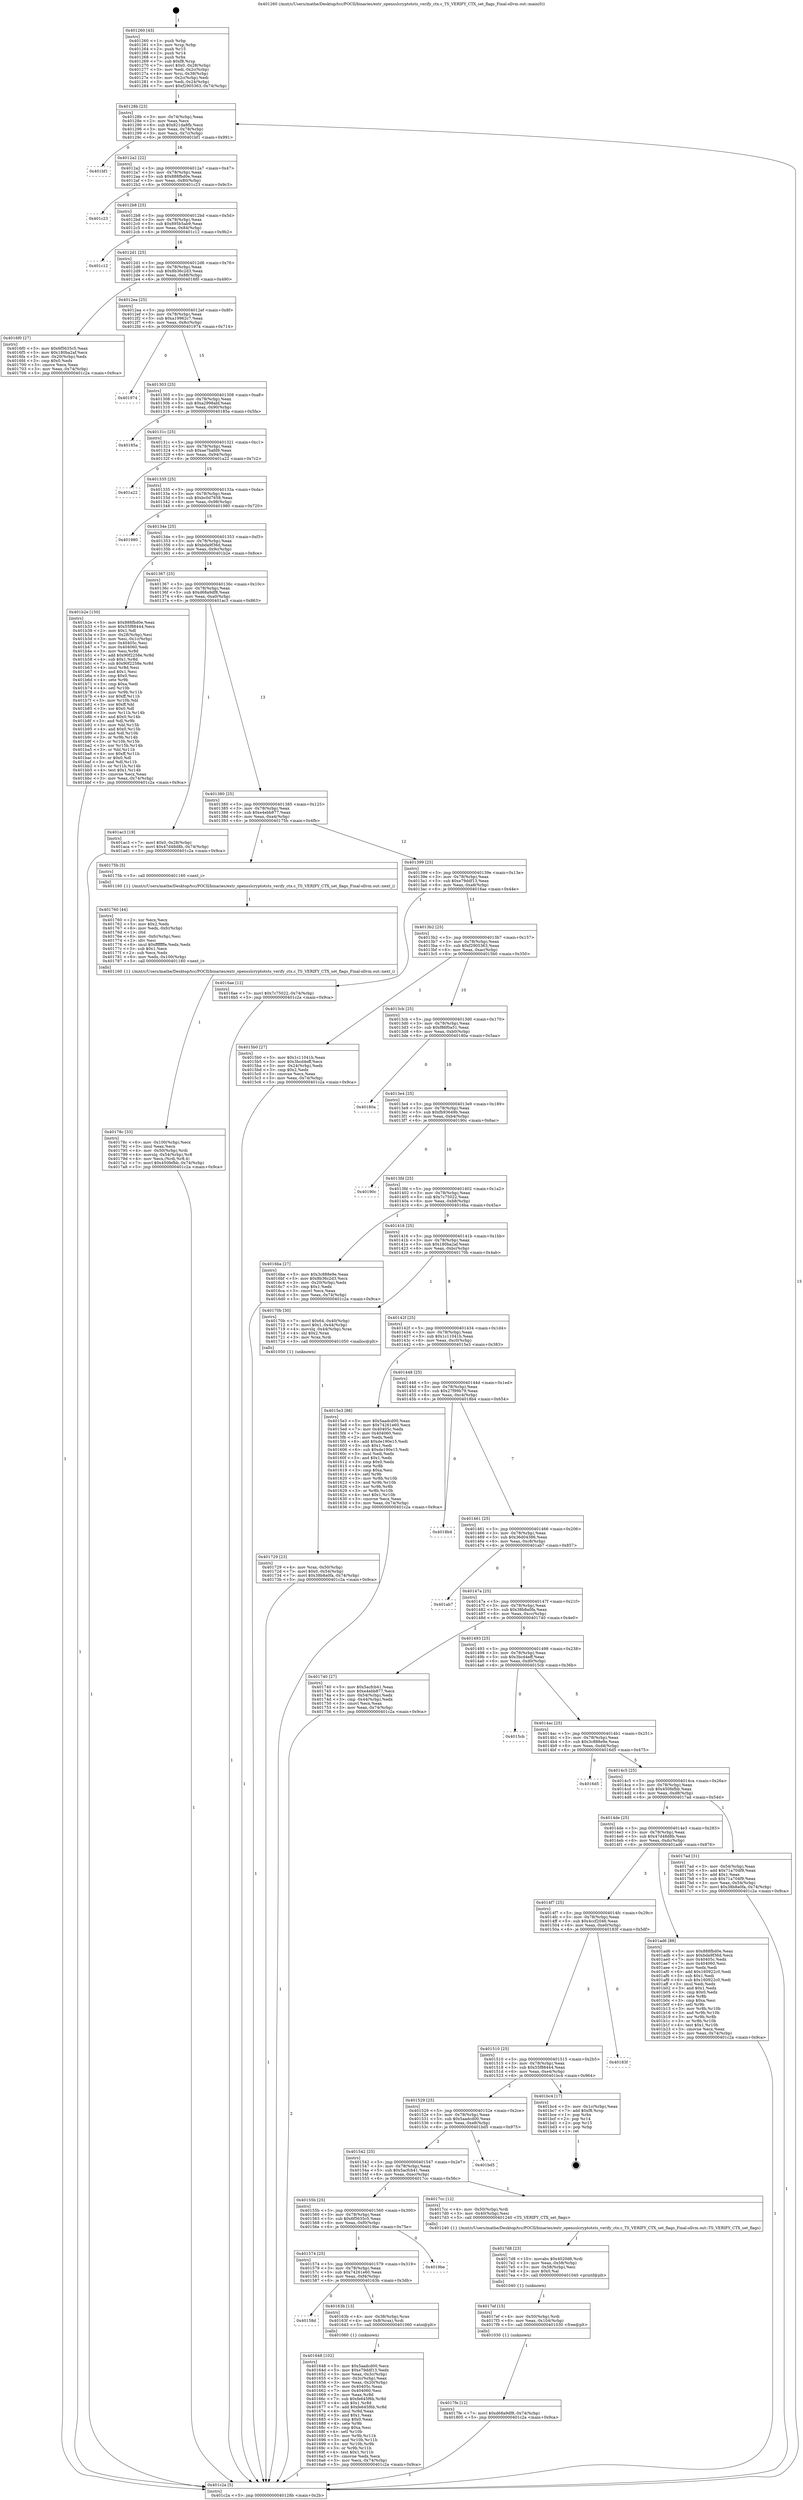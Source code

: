 digraph "0x401260" {
  label = "0x401260 (/mnt/c/Users/mathe/Desktop/tcc/POCII/binaries/extr_opensslcryptotsts_verify_ctx.c_TS_VERIFY_CTX_set_flags_Final-ollvm.out::main(0))"
  labelloc = "t"
  node[shape=record]

  Entry [label="",width=0.3,height=0.3,shape=circle,fillcolor=black,style=filled]
  "0x40128b" [label="{
     0x40128b [23]\l
     | [instrs]\l
     &nbsp;&nbsp;0x40128b \<+3\>: mov -0x74(%rbp),%eax\l
     &nbsp;&nbsp;0x40128e \<+2\>: mov %eax,%ecx\l
     &nbsp;&nbsp;0x401290 \<+6\>: sub $0x821da8fb,%ecx\l
     &nbsp;&nbsp;0x401296 \<+3\>: mov %eax,-0x78(%rbp)\l
     &nbsp;&nbsp;0x401299 \<+3\>: mov %ecx,-0x7c(%rbp)\l
     &nbsp;&nbsp;0x40129c \<+6\>: je 0000000000401bf1 \<main+0x991\>\l
  }"]
  "0x401bf1" [label="{
     0x401bf1\l
  }", style=dashed]
  "0x4012a2" [label="{
     0x4012a2 [22]\l
     | [instrs]\l
     &nbsp;&nbsp;0x4012a2 \<+5\>: jmp 00000000004012a7 \<main+0x47\>\l
     &nbsp;&nbsp;0x4012a7 \<+3\>: mov -0x78(%rbp),%eax\l
     &nbsp;&nbsp;0x4012aa \<+5\>: sub $0x888fbd0e,%eax\l
     &nbsp;&nbsp;0x4012af \<+3\>: mov %eax,-0x80(%rbp)\l
     &nbsp;&nbsp;0x4012b2 \<+6\>: je 0000000000401c23 \<main+0x9c3\>\l
  }"]
  Exit [label="",width=0.3,height=0.3,shape=circle,fillcolor=black,style=filled,peripheries=2]
  "0x401c23" [label="{
     0x401c23\l
  }", style=dashed]
  "0x4012b8" [label="{
     0x4012b8 [25]\l
     | [instrs]\l
     &nbsp;&nbsp;0x4012b8 \<+5\>: jmp 00000000004012bd \<main+0x5d\>\l
     &nbsp;&nbsp;0x4012bd \<+3\>: mov -0x78(%rbp),%eax\l
     &nbsp;&nbsp;0x4012c0 \<+5\>: sub $0x895b5ab9,%eax\l
     &nbsp;&nbsp;0x4012c5 \<+6\>: mov %eax,-0x84(%rbp)\l
     &nbsp;&nbsp;0x4012cb \<+6\>: je 0000000000401c12 \<main+0x9b2\>\l
  }"]
  "0x4017fe" [label="{
     0x4017fe [12]\l
     | [instrs]\l
     &nbsp;&nbsp;0x4017fe \<+7\>: movl $0xd68a9df8,-0x74(%rbp)\l
     &nbsp;&nbsp;0x401805 \<+5\>: jmp 0000000000401c2a \<main+0x9ca\>\l
  }"]
  "0x401c12" [label="{
     0x401c12\l
  }", style=dashed]
  "0x4012d1" [label="{
     0x4012d1 [25]\l
     | [instrs]\l
     &nbsp;&nbsp;0x4012d1 \<+5\>: jmp 00000000004012d6 \<main+0x76\>\l
     &nbsp;&nbsp;0x4012d6 \<+3\>: mov -0x78(%rbp),%eax\l
     &nbsp;&nbsp;0x4012d9 \<+5\>: sub $0x8b36c2d3,%eax\l
     &nbsp;&nbsp;0x4012de \<+6\>: mov %eax,-0x88(%rbp)\l
     &nbsp;&nbsp;0x4012e4 \<+6\>: je 00000000004016f0 \<main+0x490\>\l
  }"]
  "0x4017ef" [label="{
     0x4017ef [15]\l
     | [instrs]\l
     &nbsp;&nbsp;0x4017ef \<+4\>: mov -0x50(%rbp),%rdi\l
     &nbsp;&nbsp;0x4017f3 \<+6\>: mov %eax,-0x104(%rbp)\l
     &nbsp;&nbsp;0x4017f9 \<+5\>: call 0000000000401030 \<free@plt\>\l
     | [calls]\l
     &nbsp;&nbsp;0x401030 \{1\} (unknown)\l
  }"]
  "0x4016f0" [label="{
     0x4016f0 [27]\l
     | [instrs]\l
     &nbsp;&nbsp;0x4016f0 \<+5\>: mov $0x6f5635c5,%eax\l
     &nbsp;&nbsp;0x4016f5 \<+5\>: mov $0x180ba2af,%ecx\l
     &nbsp;&nbsp;0x4016fa \<+3\>: mov -0x20(%rbp),%edx\l
     &nbsp;&nbsp;0x4016fd \<+3\>: cmp $0x0,%edx\l
     &nbsp;&nbsp;0x401700 \<+3\>: cmove %ecx,%eax\l
     &nbsp;&nbsp;0x401703 \<+3\>: mov %eax,-0x74(%rbp)\l
     &nbsp;&nbsp;0x401706 \<+5\>: jmp 0000000000401c2a \<main+0x9ca\>\l
  }"]
  "0x4012ea" [label="{
     0x4012ea [25]\l
     | [instrs]\l
     &nbsp;&nbsp;0x4012ea \<+5\>: jmp 00000000004012ef \<main+0x8f\>\l
     &nbsp;&nbsp;0x4012ef \<+3\>: mov -0x78(%rbp),%eax\l
     &nbsp;&nbsp;0x4012f2 \<+5\>: sub $0xa19962c7,%eax\l
     &nbsp;&nbsp;0x4012f7 \<+6\>: mov %eax,-0x8c(%rbp)\l
     &nbsp;&nbsp;0x4012fd \<+6\>: je 0000000000401974 \<main+0x714\>\l
  }"]
  "0x4017d8" [label="{
     0x4017d8 [23]\l
     | [instrs]\l
     &nbsp;&nbsp;0x4017d8 \<+10\>: movabs $0x4020d6,%rdi\l
     &nbsp;&nbsp;0x4017e2 \<+3\>: mov %eax,-0x58(%rbp)\l
     &nbsp;&nbsp;0x4017e5 \<+3\>: mov -0x58(%rbp),%esi\l
     &nbsp;&nbsp;0x4017e8 \<+2\>: mov $0x0,%al\l
     &nbsp;&nbsp;0x4017ea \<+5\>: call 0000000000401040 \<printf@plt\>\l
     | [calls]\l
     &nbsp;&nbsp;0x401040 \{1\} (unknown)\l
  }"]
  "0x401974" [label="{
     0x401974\l
  }", style=dashed]
  "0x401303" [label="{
     0x401303 [25]\l
     | [instrs]\l
     &nbsp;&nbsp;0x401303 \<+5\>: jmp 0000000000401308 \<main+0xa8\>\l
     &nbsp;&nbsp;0x401308 \<+3\>: mov -0x78(%rbp),%eax\l
     &nbsp;&nbsp;0x40130b \<+5\>: sub $0xa2998abf,%eax\l
     &nbsp;&nbsp;0x401310 \<+6\>: mov %eax,-0x90(%rbp)\l
     &nbsp;&nbsp;0x401316 \<+6\>: je 000000000040185a \<main+0x5fa\>\l
  }"]
  "0x40178c" [label="{
     0x40178c [33]\l
     | [instrs]\l
     &nbsp;&nbsp;0x40178c \<+6\>: mov -0x100(%rbp),%ecx\l
     &nbsp;&nbsp;0x401792 \<+3\>: imul %eax,%ecx\l
     &nbsp;&nbsp;0x401795 \<+4\>: mov -0x50(%rbp),%rdi\l
     &nbsp;&nbsp;0x401799 \<+4\>: movslq -0x54(%rbp),%r8\l
     &nbsp;&nbsp;0x40179d \<+4\>: mov %ecx,(%rdi,%r8,4)\l
     &nbsp;&nbsp;0x4017a1 \<+7\>: movl $0x450fefbb,-0x74(%rbp)\l
     &nbsp;&nbsp;0x4017a8 \<+5\>: jmp 0000000000401c2a \<main+0x9ca\>\l
  }"]
  "0x40185a" [label="{
     0x40185a\l
  }", style=dashed]
  "0x40131c" [label="{
     0x40131c [25]\l
     | [instrs]\l
     &nbsp;&nbsp;0x40131c \<+5\>: jmp 0000000000401321 \<main+0xc1\>\l
     &nbsp;&nbsp;0x401321 \<+3\>: mov -0x78(%rbp),%eax\l
     &nbsp;&nbsp;0x401324 \<+5\>: sub $0xae7bafd9,%eax\l
     &nbsp;&nbsp;0x401329 \<+6\>: mov %eax,-0x94(%rbp)\l
     &nbsp;&nbsp;0x40132f \<+6\>: je 0000000000401a22 \<main+0x7c2\>\l
  }"]
  "0x401760" [label="{
     0x401760 [44]\l
     | [instrs]\l
     &nbsp;&nbsp;0x401760 \<+2\>: xor %ecx,%ecx\l
     &nbsp;&nbsp;0x401762 \<+5\>: mov $0x2,%edx\l
     &nbsp;&nbsp;0x401767 \<+6\>: mov %edx,-0xfc(%rbp)\l
     &nbsp;&nbsp;0x40176d \<+1\>: cltd\l
     &nbsp;&nbsp;0x40176e \<+6\>: mov -0xfc(%rbp),%esi\l
     &nbsp;&nbsp;0x401774 \<+2\>: idiv %esi\l
     &nbsp;&nbsp;0x401776 \<+6\>: imul $0xfffffffe,%edx,%edx\l
     &nbsp;&nbsp;0x40177c \<+3\>: sub $0x1,%ecx\l
     &nbsp;&nbsp;0x40177f \<+2\>: sub %ecx,%edx\l
     &nbsp;&nbsp;0x401781 \<+6\>: mov %edx,-0x100(%rbp)\l
     &nbsp;&nbsp;0x401787 \<+5\>: call 0000000000401160 \<next_i\>\l
     | [calls]\l
     &nbsp;&nbsp;0x401160 \{1\} (/mnt/c/Users/mathe/Desktop/tcc/POCII/binaries/extr_opensslcryptotsts_verify_ctx.c_TS_VERIFY_CTX_set_flags_Final-ollvm.out::next_i)\l
  }"]
  "0x401a22" [label="{
     0x401a22\l
  }", style=dashed]
  "0x401335" [label="{
     0x401335 [25]\l
     | [instrs]\l
     &nbsp;&nbsp;0x401335 \<+5\>: jmp 000000000040133a \<main+0xda\>\l
     &nbsp;&nbsp;0x40133a \<+3\>: mov -0x78(%rbp),%eax\l
     &nbsp;&nbsp;0x40133d \<+5\>: sub $0xbc0d7658,%eax\l
     &nbsp;&nbsp;0x401342 \<+6\>: mov %eax,-0x98(%rbp)\l
     &nbsp;&nbsp;0x401348 \<+6\>: je 0000000000401980 \<main+0x720\>\l
  }"]
  "0x401729" [label="{
     0x401729 [23]\l
     | [instrs]\l
     &nbsp;&nbsp;0x401729 \<+4\>: mov %rax,-0x50(%rbp)\l
     &nbsp;&nbsp;0x40172d \<+7\>: movl $0x0,-0x54(%rbp)\l
     &nbsp;&nbsp;0x401734 \<+7\>: movl $0x38b8a0fa,-0x74(%rbp)\l
     &nbsp;&nbsp;0x40173b \<+5\>: jmp 0000000000401c2a \<main+0x9ca\>\l
  }"]
  "0x401980" [label="{
     0x401980\l
  }", style=dashed]
  "0x40134e" [label="{
     0x40134e [25]\l
     | [instrs]\l
     &nbsp;&nbsp;0x40134e \<+5\>: jmp 0000000000401353 \<main+0xf3\>\l
     &nbsp;&nbsp;0x401353 \<+3\>: mov -0x78(%rbp),%eax\l
     &nbsp;&nbsp;0x401356 \<+5\>: sub $0xbda9f36d,%eax\l
     &nbsp;&nbsp;0x40135b \<+6\>: mov %eax,-0x9c(%rbp)\l
     &nbsp;&nbsp;0x401361 \<+6\>: je 0000000000401b2e \<main+0x8ce\>\l
  }"]
  "0x401648" [label="{
     0x401648 [102]\l
     | [instrs]\l
     &nbsp;&nbsp;0x401648 \<+5\>: mov $0x5aadcd00,%ecx\l
     &nbsp;&nbsp;0x40164d \<+5\>: mov $0xe79ddf13,%edx\l
     &nbsp;&nbsp;0x401652 \<+3\>: mov %eax,-0x3c(%rbp)\l
     &nbsp;&nbsp;0x401655 \<+3\>: mov -0x3c(%rbp),%eax\l
     &nbsp;&nbsp;0x401658 \<+3\>: mov %eax,-0x20(%rbp)\l
     &nbsp;&nbsp;0x40165b \<+7\>: mov 0x40405c,%eax\l
     &nbsp;&nbsp;0x401662 \<+7\>: mov 0x404060,%esi\l
     &nbsp;&nbsp;0x401669 \<+3\>: mov %eax,%r8d\l
     &nbsp;&nbsp;0x40166c \<+7\>: sub $0xfe645f6b,%r8d\l
     &nbsp;&nbsp;0x401673 \<+4\>: sub $0x1,%r8d\l
     &nbsp;&nbsp;0x401677 \<+7\>: add $0xfe645f6b,%r8d\l
     &nbsp;&nbsp;0x40167e \<+4\>: imul %r8d,%eax\l
     &nbsp;&nbsp;0x401682 \<+3\>: and $0x1,%eax\l
     &nbsp;&nbsp;0x401685 \<+3\>: cmp $0x0,%eax\l
     &nbsp;&nbsp;0x401688 \<+4\>: sete %r9b\l
     &nbsp;&nbsp;0x40168c \<+3\>: cmp $0xa,%esi\l
     &nbsp;&nbsp;0x40168f \<+4\>: setl %r10b\l
     &nbsp;&nbsp;0x401693 \<+3\>: mov %r9b,%r11b\l
     &nbsp;&nbsp;0x401696 \<+3\>: and %r10b,%r11b\l
     &nbsp;&nbsp;0x401699 \<+3\>: xor %r10b,%r9b\l
     &nbsp;&nbsp;0x40169c \<+3\>: or %r9b,%r11b\l
     &nbsp;&nbsp;0x40169f \<+4\>: test $0x1,%r11b\l
     &nbsp;&nbsp;0x4016a3 \<+3\>: cmovne %edx,%ecx\l
     &nbsp;&nbsp;0x4016a6 \<+3\>: mov %ecx,-0x74(%rbp)\l
     &nbsp;&nbsp;0x4016a9 \<+5\>: jmp 0000000000401c2a \<main+0x9ca\>\l
  }"]
  "0x401b2e" [label="{
     0x401b2e [150]\l
     | [instrs]\l
     &nbsp;&nbsp;0x401b2e \<+5\>: mov $0x888fbd0e,%eax\l
     &nbsp;&nbsp;0x401b33 \<+5\>: mov $0x55f88444,%ecx\l
     &nbsp;&nbsp;0x401b38 \<+2\>: mov $0x1,%dl\l
     &nbsp;&nbsp;0x401b3a \<+3\>: mov -0x28(%rbp),%esi\l
     &nbsp;&nbsp;0x401b3d \<+3\>: mov %esi,-0x1c(%rbp)\l
     &nbsp;&nbsp;0x401b40 \<+7\>: mov 0x40405c,%esi\l
     &nbsp;&nbsp;0x401b47 \<+7\>: mov 0x404060,%edi\l
     &nbsp;&nbsp;0x401b4e \<+3\>: mov %esi,%r8d\l
     &nbsp;&nbsp;0x401b51 \<+7\>: add $0x90f2258e,%r8d\l
     &nbsp;&nbsp;0x401b58 \<+4\>: sub $0x1,%r8d\l
     &nbsp;&nbsp;0x401b5c \<+7\>: sub $0x90f2258e,%r8d\l
     &nbsp;&nbsp;0x401b63 \<+4\>: imul %r8d,%esi\l
     &nbsp;&nbsp;0x401b67 \<+3\>: and $0x1,%esi\l
     &nbsp;&nbsp;0x401b6a \<+3\>: cmp $0x0,%esi\l
     &nbsp;&nbsp;0x401b6d \<+4\>: sete %r9b\l
     &nbsp;&nbsp;0x401b71 \<+3\>: cmp $0xa,%edi\l
     &nbsp;&nbsp;0x401b74 \<+4\>: setl %r10b\l
     &nbsp;&nbsp;0x401b78 \<+3\>: mov %r9b,%r11b\l
     &nbsp;&nbsp;0x401b7b \<+4\>: xor $0xff,%r11b\l
     &nbsp;&nbsp;0x401b7f \<+3\>: mov %r10b,%bl\l
     &nbsp;&nbsp;0x401b82 \<+3\>: xor $0xff,%bl\l
     &nbsp;&nbsp;0x401b85 \<+3\>: xor $0x0,%dl\l
     &nbsp;&nbsp;0x401b88 \<+3\>: mov %r11b,%r14b\l
     &nbsp;&nbsp;0x401b8b \<+4\>: and $0x0,%r14b\l
     &nbsp;&nbsp;0x401b8f \<+3\>: and %dl,%r9b\l
     &nbsp;&nbsp;0x401b92 \<+3\>: mov %bl,%r15b\l
     &nbsp;&nbsp;0x401b95 \<+4\>: and $0x0,%r15b\l
     &nbsp;&nbsp;0x401b99 \<+3\>: and %dl,%r10b\l
     &nbsp;&nbsp;0x401b9c \<+3\>: or %r9b,%r14b\l
     &nbsp;&nbsp;0x401b9f \<+3\>: or %r10b,%r15b\l
     &nbsp;&nbsp;0x401ba2 \<+3\>: xor %r15b,%r14b\l
     &nbsp;&nbsp;0x401ba5 \<+3\>: or %bl,%r11b\l
     &nbsp;&nbsp;0x401ba8 \<+4\>: xor $0xff,%r11b\l
     &nbsp;&nbsp;0x401bac \<+3\>: or $0x0,%dl\l
     &nbsp;&nbsp;0x401baf \<+3\>: and %dl,%r11b\l
     &nbsp;&nbsp;0x401bb2 \<+3\>: or %r11b,%r14b\l
     &nbsp;&nbsp;0x401bb5 \<+4\>: test $0x1,%r14b\l
     &nbsp;&nbsp;0x401bb9 \<+3\>: cmovne %ecx,%eax\l
     &nbsp;&nbsp;0x401bbc \<+3\>: mov %eax,-0x74(%rbp)\l
     &nbsp;&nbsp;0x401bbf \<+5\>: jmp 0000000000401c2a \<main+0x9ca\>\l
  }"]
  "0x401367" [label="{
     0x401367 [25]\l
     | [instrs]\l
     &nbsp;&nbsp;0x401367 \<+5\>: jmp 000000000040136c \<main+0x10c\>\l
     &nbsp;&nbsp;0x40136c \<+3\>: mov -0x78(%rbp),%eax\l
     &nbsp;&nbsp;0x40136f \<+5\>: sub $0xd68a9df8,%eax\l
     &nbsp;&nbsp;0x401374 \<+6\>: mov %eax,-0xa0(%rbp)\l
     &nbsp;&nbsp;0x40137a \<+6\>: je 0000000000401ac3 \<main+0x863\>\l
  }"]
  "0x40158d" [label="{
     0x40158d\l
  }", style=dashed]
  "0x401ac3" [label="{
     0x401ac3 [19]\l
     | [instrs]\l
     &nbsp;&nbsp;0x401ac3 \<+7\>: movl $0x0,-0x28(%rbp)\l
     &nbsp;&nbsp;0x401aca \<+7\>: movl $0x47d48d8b,-0x74(%rbp)\l
     &nbsp;&nbsp;0x401ad1 \<+5\>: jmp 0000000000401c2a \<main+0x9ca\>\l
  }"]
  "0x401380" [label="{
     0x401380 [25]\l
     | [instrs]\l
     &nbsp;&nbsp;0x401380 \<+5\>: jmp 0000000000401385 \<main+0x125\>\l
     &nbsp;&nbsp;0x401385 \<+3\>: mov -0x78(%rbp),%eax\l
     &nbsp;&nbsp;0x401388 \<+5\>: sub $0xe4ebb877,%eax\l
     &nbsp;&nbsp;0x40138d \<+6\>: mov %eax,-0xa4(%rbp)\l
     &nbsp;&nbsp;0x401393 \<+6\>: je 000000000040175b \<main+0x4fb\>\l
  }"]
  "0x40163b" [label="{
     0x40163b [13]\l
     | [instrs]\l
     &nbsp;&nbsp;0x40163b \<+4\>: mov -0x38(%rbp),%rax\l
     &nbsp;&nbsp;0x40163f \<+4\>: mov 0x8(%rax),%rdi\l
     &nbsp;&nbsp;0x401643 \<+5\>: call 0000000000401060 \<atoi@plt\>\l
     | [calls]\l
     &nbsp;&nbsp;0x401060 \{1\} (unknown)\l
  }"]
  "0x40175b" [label="{
     0x40175b [5]\l
     | [instrs]\l
     &nbsp;&nbsp;0x40175b \<+5\>: call 0000000000401160 \<next_i\>\l
     | [calls]\l
     &nbsp;&nbsp;0x401160 \{1\} (/mnt/c/Users/mathe/Desktop/tcc/POCII/binaries/extr_opensslcryptotsts_verify_ctx.c_TS_VERIFY_CTX_set_flags_Final-ollvm.out::next_i)\l
  }"]
  "0x401399" [label="{
     0x401399 [25]\l
     | [instrs]\l
     &nbsp;&nbsp;0x401399 \<+5\>: jmp 000000000040139e \<main+0x13e\>\l
     &nbsp;&nbsp;0x40139e \<+3\>: mov -0x78(%rbp),%eax\l
     &nbsp;&nbsp;0x4013a1 \<+5\>: sub $0xe79ddf13,%eax\l
     &nbsp;&nbsp;0x4013a6 \<+6\>: mov %eax,-0xa8(%rbp)\l
     &nbsp;&nbsp;0x4013ac \<+6\>: je 00000000004016ae \<main+0x44e\>\l
  }"]
  "0x401574" [label="{
     0x401574 [25]\l
     | [instrs]\l
     &nbsp;&nbsp;0x401574 \<+5\>: jmp 0000000000401579 \<main+0x319\>\l
     &nbsp;&nbsp;0x401579 \<+3\>: mov -0x78(%rbp),%eax\l
     &nbsp;&nbsp;0x40157c \<+5\>: sub $0x74261e60,%eax\l
     &nbsp;&nbsp;0x401581 \<+6\>: mov %eax,-0xf4(%rbp)\l
     &nbsp;&nbsp;0x401587 \<+6\>: je 000000000040163b \<main+0x3db\>\l
  }"]
  "0x4016ae" [label="{
     0x4016ae [12]\l
     | [instrs]\l
     &nbsp;&nbsp;0x4016ae \<+7\>: movl $0x7c75022,-0x74(%rbp)\l
     &nbsp;&nbsp;0x4016b5 \<+5\>: jmp 0000000000401c2a \<main+0x9ca\>\l
  }"]
  "0x4013b2" [label="{
     0x4013b2 [25]\l
     | [instrs]\l
     &nbsp;&nbsp;0x4013b2 \<+5\>: jmp 00000000004013b7 \<main+0x157\>\l
     &nbsp;&nbsp;0x4013b7 \<+3\>: mov -0x78(%rbp),%eax\l
     &nbsp;&nbsp;0x4013ba \<+5\>: sub $0xf2905363,%eax\l
     &nbsp;&nbsp;0x4013bf \<+6\>: mov %eax,-0xac(%rbp)\l
     &nbsp;&nbsp;0x4013c5 \<+6\>: je 00000000004015b0 \<main+0x350\>\l
  }"]
  "0x4019be" [label="{
     0x4019be\l
  }", style=dashed]
  "0x4015b0" [label="{
     0x4015b0 [27]\l
     | [instrs]\l
     &nbsp;&nbsp;0x4015b0 \<+5\>: mov $0x1c11041b,%eax\l
     &nbsp;&nbsp;0x4015b5 \<+5\>: mov $0x3bcd4eff,%ecx\l
     &nbsp;&nbsp;0x4015ba \<+3\>: mov -0x24(%rbp),%edx\l
     &nbsp;&nbsp;0x4015bd \<+3\>: cmp $0x2,%edx\l
     &nbsp;&nbsp;0x4015c0 \<+3\>: cmovne %ecx,%eax\l
     &nbsp;&nbsp;0x4015c3 \<+3\>: mov %eax,-0x74(%rbp)\l
     &nbsp;&nbsp;0x4015c6 \<+5\>: jmp 0000000000401c2a \<main+0x9ca\>\l
  }"]
  "0x4013cb" [label="{
     0x4013cb [25]\l
     | [instrs]\l
     &nbsp;&nbsp;0x4013cb \<+5\>: jmp 00000000004013d0 \<main+0x170\>\l
     &nbsp;&nbsp;0x4013d0 \<+3\>: mov -0x78(%rbp),%eax\l
     &nbsp;&nbsp;0x4013d3 \<+5\>: sub $0xf86f0a51,%eax\l
     &nbsp;&nbsp;0x4013d8 \<+6\>: mov %eax,-0xb0(%rbp)\l
     &nbsp;&nbsp;0x4013de \<+6\>: je 000000000040180a \<main+0x5aa\>\l
  }"]
  "0x401c2a" [label="{
     0x401c2a [5]\l
     | [instrs]\l
     &nbsp;&nbsp;0x401c2a \<+5\>: jmp 000000000040128b \<main+0x2b\>\l
  }"]
  "0x401260" [label="{
     0x401260 [43]\l
     | [instrs]\l
     &nbsp;&nbsp;0x401260 \<+1\>: push %rbp\l
     &nbsp;&nbsp;0x401261 \<+3\>: mov %rsp,%rbp\l
     &nbsp;&nbsp;0x401264 \<+2\>: push %r15\l
     &nbsp;&nbsp;0x401266 \<+2\>: push %r14\l
     &nbsp;&nbsp;0x401268 \<+1\>: push %rbx\l
     &nbsp;&nbsp;0x401269 \<+7\>: sub $0xf8,%rsp\l
     &nbsp;&nbsp;0x401270 \<+7\>: movl $0x0,-0x28(%rbp)\l
     &nbsp;&nbsp;0x401277 \<+3\>: mov %edi,-0x2c(%rbp)\l
     &nbsp;&nbsp;0x40127a \<+4\>: mov %rsi,-0x38(%rbp)\l
     &nbsp;&nbsp;0x40127e \<+3\>: mov -0x2c(%rbp),%edi\l
     &nbsp;&nbsp;0x401281 \<+3\>: mov %edi,-0x24(%rbp)\l
     &nbsp;&nbsp;0x401284 \<+7\>: movl $0xf2905363,-0x74(%rbp)\l
  }"]
  "0x40155b" [label="{
     0x40155b [25]\l
     | [instrs]\l
     &nbsp;&nbsp;0x40155b \<+5\>: jmp 0000000000401560 \<main+0x300\>\l
     &nbsp;&nbsp;0x401560 \<+3\>: mov -0x78(%rbp),%eax\l
     &nbsp;&nbsp;0x401563 \<+5\>: sub $0x6f5635c5,%eax\l
     &nbsp;&nbsp;0x401568 \<+6\>: mov %eax,-0xf0(%rbp)\l
     &nbsp;&nbsp;0x40156e \<+6\>: je 00000000004019be \<main+0x75e\>\l
  }"]
  "0x40180a" [label="{
     0x40180a\l
  }", style=dashed]
  "0x4013e4" [label="{
     0x4013e4 [25]\l
     | [instrs]\l
     &nbsp;&nbsp;0x4013e4 \<+5\>: jmp 00000000004013e9 \<main+0x189\>\l
     &nbsp;&nbsp;0x4013e9 \<+3\>: mov -0x78(%rbp),%eax\l
     &nbsp;&nbsp;0x4013ec \<+5\>: sub $0xfb93649b,%eax\l
     &nbsp;&nbsp;0x4013f1 \<+6\>: mov %eax,-0xb4(%rbp)\l
     &nbsp;&nbsp;0x4013f7 \<+6\>: je 000000000040190c \<main+0x6ac\>\l
  }"]
  "0x4017cc" [label="{
     0x4017cc [12]\l
     | [instrs]\l
     &nbsp;&nbsp;0x4017cc \<+4\>: mov -0x50(%rbp),%rdi\l
     &nbsp;&nbsp;0x4017d0 \<+3\>: mov -0x40(%rbp),%esi\l
     &nbsp;&nbsp;0x4017d3 \<+5\>: call 0000000000401240 \<TS_VERIFY_CTX_set_flags\>\l
     | [calls]\l
     &nbsp;&nbsp;0x401240 \{1\} (/mnt/c/Users/mathe/Desktop/tcc/POCII/binaries/extr_opensslcryptotsts_verify_ctx.c_TS_VERIFY_CTX_set_flags_Final-ollvm.out::TS_VERIFY_CTX_set_flags)\l
  }"]
  "0x40190c" [label="{
     0x40190c\l
  }", style=dashed]
  "0x4013fd" [label="{
     0x4013fd [25]\l
     | [instrs]\l
     &nbsp;&nbsp;0x4013fd \<+5\>: jmp 0000000000401402 \<main+0x1a2\>\l
     &nbsp;&nbsp;0x401402 \<+3\>: mov -0x78(%rbp),%eax\l
     &nbsp;&nbsp;0x401405 \<+5\>: sub $0x7c75022,%eax\l
     &nbsp;&nbsp;0x40140a \<+6\>: mov %eax,-0xb8(%rbp)\l
     &nbsp;&nbsp;0x401410 \<+6\>: je 00000000004016ba \<main+0x45a\>\l
  }"]
  "0x401542" [label="{
     0x401542 [25]\l
     | [instrs]\l
     &nbsp;&nbsp;0x401542 \<+5\>: jmp 0000000000401547 \<main+0x2e7\>\l
     &nbsp;&nbsp;0x401547 \<+3\>: mov -0x78(%rbp),%eax\l
     &nbsp;&nbsp;0x40154a \<+5\>: sub $0x5acfcb41,%eax\l
     &nbsp;&nbsp;0x40154f \<+6\>: mov %eax,-0xec(%rbp)\l
     &nbsp;&nbsp;0x401555 \<+6\>: je 00000000004017cc \<main+0x56c\>\l
  }"]
  "0x4016ba" [label="{
     0x4016ba [27]\l
     | [instrs]\l
     &nbsp;&nbsp;0x4016ba \<+5\>: mov $0x3c888e9e,%eax\l
     &nbsp;&nbsp;0x4016bf \<+5\>: mov $0x8b36c2d3,%ecx\l
     &nbsp;&nbsp;0x4016c4 \<+3\>: mov -0x20(%rbp),%edx\l
     &nbsp;&nbsp;0x4016c7 \<+3\>: cmp $0x1,%edx\l
     &nbsp;&nbsp;0x4016ca \<+3\>: cmovl %ecx,%eax\l
     &nbsp;&nbsp;0x4016cd \<+3\>: mov %eax,-0x74(%rbp)\l
     &nbsp;&nbsp;0x4016d0 \<+5\>: jmp 0000000000401c2a \<main+0x9ca\>\l
  }"]
  "0x401416" [label="{
     0x401416 [25]\l
     | [instrs]\l
     &nbsp;&nbsp;0x401416 \<+5\>: jmp 000000000040141b \<main+0x1bb\>\l
     &nbsp;&nbsp;0x40141b \<+3\>: mov -0x78(%rbp),%eax\l
     &nbsp;&nbsp;0x40141e \<+5\>: sub $0x180ba2af,%eax\l
     &nbsp;&nbsp;0x401423 \<+6\>: mov %eax,-0xbc(%rbp)\l
     &nbsp;&nbsp;0x401429 \<+6\>: je 000000000040170b \<main+0x4ab\>\l
  }"]
  "0x401bd5" [label="{
     0x401bd5\l
  }", style=dashed]
  "0x40170b" [label="{
     0x40170b [30]\l
     | [instrs]\l
     &nbsp;&nbsp;0x40170b \<+7\>: movl $0x64,-0x40(%rbp)\l
     &nbsp;&nbsp;0x401712 \<+7\>: movl $0x1,-0x44(%rbp)\l
     &nbsp;&nbsp;0x401719 \<+4\>: movslq -0x44(%rbp),%rax\l
     &nbsp;&nbsp;0x40171d \<+4\>: shl $0x2,%rax\l
     &nbsp;&nbsp;0x401721 \<+3\>: mov %rax,%rdi\l
     &nbsp;&nbsp;0x401724 \<+5\>: call 0000000000401050 \<malloc@plt\>\l
     | [calls]\l
     &nbsp;&nbsp;0x401050 \{1\} (unknown)\l
  }"]
  "0x40142f" [label="{
     0x40142f [25]\l
     | [instrs]\l
     &nbsp;&nbsp;0x40142f \<+5\>: jmp 0000000000401434 \<main+0x1d4\>\l
     &nbsp;&nbsp;0x401434 \<+3\>: mov -0x78(%rbp),%eax\l
     &nbsp;&nbsp;0x401437 \<+5\>: sub $0x1c11041b,%eax\l
     &nbsp;&nbsp;0x40143c \<+6\>: mov %eax,-0xc0(%rbp)\l
     &nbsp;&nbsp;0x401442 \<+6\>: je 00000000004015e3 \<main+0x383\>\l
  }"]
  "0x401529" [label="{
     0x401529 [25]\l
     | [instrs]\l
     &nbsp;&nbsp;0x401529 \<+5\>: jmp 000000000040152e \<main+0x2ce\>\l
     &nbsp;&nbsp;0x40152e \<+3\>: mov -0x78(%rbp),%eax\l
     &nbsp;&nbsp;0x401531 \<+5\>: sub $0x5aadcd00,%eax\l
     &nbsp;&nbsp;0x401536 \<+6\>: mov %eax,-0xe8(%rbp)\l
     &nbsp;&nbsp;0x40153c \<+6\>: je 0000000000401bd5 \<main+0x975\>\l
  }"]
  "0x4015e3" [label="{
     0x4015e3 [88]\l
     | [instrs]\l
     &nbsp;&nbsp;0x4015e3 \<+5\>: mov $0x5aadcd00,%eax\l
     &nbsp;&nbsp;0x4015e8 \<+5\>: mov $0x74261e60,%ecx\l
     &nbsp;&nbsp;0x4015ed \<+7\>: mov 0x40405c,%edx\l
     &nbsp;&nbsp;0x4015f4 \<+7\>: mov 0x404060,%esi\l
     &nbsp;&nbsp;0x4015fb \<+2\>: mov %edx,%edi\l
     &nbsp;&nbsp;0x4015fd \<+6\>: add $0xde190e15,%edi\l
     &nbsp;&nbsp;0x401603 \<+3\>: sub $0x1,%edi\l
     &nbsp;&nbsp;0x401606 \<+6\>: sub $0xde190e15,%edi\l
     &nbsp;&nbsp;0x40160c \<+3\>: imul %edi,%edx\l
     &nbsp;&nbsp;0x40160f \<+3\>: and $0x1,%edx\l
     &nbsp;&nbsp;0x401612 \<+3\>: cmp $0x0,%edx\l
     &nbsp;&nbsp;0x401615 \<+4\>: sete %r8b\l
     &nbsp;&nbsp;0x401619 \<+3\>: cmp $0xa,%esi\l
     &nbsp;&nbsp;0x40161c \<+4\>: setl %r9b\l
     &nbsp;&nbsp;0x401620 \<+3\>: mov %r8b,%r10b\l
     &nbsp;&nbsp;0x401623 \<+3\>: and %r9b,%r10b\l
     &nbsp;&nbsp;0x401626 \<+3\>: xor %r9b,%r8b\l
     &nbsp;&nbsp;0x401629 \<+3\>: or %r8b,%r10b\l
     &nbsp;&nbsp;0x40162c \<+4\>: test $0x1,%r10b\l
     &nbsp;&nbsp;0x401630 \<+3\>: cmovne %ecx,%eax\l
     &nbsp;&nbsp;0x401633 \<+3\>: mov %eax,-0x74(%rbp)\l
     &nbsp;&nbsp;0x401636 \<+5\>: jmp 0000000000401c2a \<main+0x9ca\>\l
  }"]
  "0x401448" [label="{
     0x401448 [25]\l
     | [instrs]\l
     &nbsp;&nbsp;0x401448 \<+5\>: jmp 000000000040144d \<main+0x1ed\>\l
     &nbsp;&nbsp;0x40144d \<+3\>: mov -0x78(%rbp),%eax\l
     &nbsp;&nbsp;0x401450 \<+5\>: sub $0x27f99b79,%eax\l
     &nbsp;&nbsp;0x401455 \<+6\>: mov %eax,-0xc4(%rbp)\l
     &nbsp;&nbsp;0x40145b \<+6\>: je 00000000004018b4 \<main+0x654\>\l
  }"]
  "0x401bc4" [label="{
     0x401bc4 [17]\l
     | [instrs]\l
     &nbsp;&nbsp;0x401bc4 \<+3\>: mov -0x1c(%rbp),%eax\l
     &nbsp;&nbsp;0x401bc7 \<+7\>: add $0xf8,%rsp\l
     &nbsp;&nbsp;0x401bce \<+1\>: pop %rbx\l
     &nbsp;&nbsp;0x401bcf \<+2\>: pop %r14\l
     &nbsp;&nbsp;0x401bd1 \<+2\>: pop %r15\l
     &nbsp;&nbsp;0x401bd3 \<+1\>: pop %rbp\l
     &nbsp;&nbsp;0x401bd4 \<+1\>: ret\l
  }"]
  "0x4018b4" [label="{
     0x4018b4\l
  }", style=dashed]
  "0x401461" [label="{
     0x401461 [25]\l
     | [instrs]\l
     &nbsp;&nbsp;0x401461 \<+5\>: jmp 0000000000401466 \<main+0x206\>\l
     &nbsp;&nbsp;0x401466 \<+3\>: mov -0x78(%rbp),%eax\l
     &nbsp;&nbsp;0x401469 \<+5\>: sub $0x36d04386,%eax\l
     &nbsp;&nbsp;0x40146e \<+6\>: mov %eax,-0xc8(%rbp)\l
     &nbsp;&nbsp;0x401474 \<+6\>: je 0000000000401ab7 \<main+0x857\>\l
  }"]
  "0x401510" [label="{
     0x401510 [25]\l
     | [instrs]\l
     &nbsp;&nbsp;0x401510 \<+5\>: jmp 0000000000401515 \<main+0x2b5\>\l
     &nbsp;&nbsp;0x401515 \<+3\>: mov -0x78(%rbp),%eax\l
     &nbsp;&nbsp;0x401518 \<+5\>: sub $0x55f88444,%eax\l
     &nbsp;&nbsp;0x40151d \<+6\>: mov %eax,-0xe4(%rbp)\l
     &nbsp;&nbsp;0x401523 \<+6\>: je 0000000000401bc4 \<main+0x964\>\l
  }"]
  "0x401ab7" [label="{
     0x401ab7\l
  }", style=dashed]
  "0x40147a" [label="{
     0x40147a [25]\l
     | [instrs]\l
     &nbsp;&nbsp;0x40147a \<+5\>: jmp 000000000040147f \<main+0x21f\>\l
     &nbsp;&nbsp;0x40147f \<+3\>: mov -0x78(%rbp),%eax\l
     &nbsp;&nbsp;0x401482 \<+5\>: sub $0x38b8a0fa,%eax\l
     &nbsp;&nbsp;0x401487 \<+6\>: mov %eax,-0xcc(%rbp)\l
     &nbsp;&nbsp;0x40148d \<+6\>: je 0000000000401740 \<main+0x4e0\>\l
  }"]
  "0x40183f" [label="{
     0x40183f\l
  }", style=dashed]
  "0x401740" [label="{
     0x401740 [27]\l
     | [instrs]\l
     &nbsp;&nbsp;0x401740 \<+5\>: mov $0x5acfcb41,%eax\l
     &nbsp;&nbsp;0x401745 \<+5\>: mov $0xe4ebb877,%ecx\l
     &nbsp;&nbsp;0x40174a \<+3\>: mov -0x54(%rbp),%edx\l
     &nbsp;&nbsp;0x40174d \<+3\>: cmp -0x44(%rbp),%edx\l
     &nbsp;&nbsp;0x401750 \<+3\>: cmovl %ecx,%eax\l
     &nbsp;&nbsp;0x401753 \<+3\>: mov %eax,-0x74(%rbp)\l
     &nbsp;&nbsp;0x401756 \<+5\>: jmp 0000000000401c2a \<main+0x9ca\>\l
  }"]
  "0x401493" [label="{
     0x401493 [25]\l
     | [instrs]\l
     &nbsp;&nbsp;0x401493 \<+5\>: jmp 0000000000401498 \<main+0x238\>\l
     &nbsp;&nbsp;0x401498 \<+3\>: mov -0x78(%rbp),%eax\l
     &nbsp;&nbsp;0x40149b \<+5\>: sub $0x3bcd4eff,%eax\l
     &nbsp;&nbsp;0x4014a0 \<+6\>: mov %eax,-0xd0(%rbp)\l
     &nbsp;&nbsp;0x4014a6 \<+6\>: je 00000000004015cb \<main+0x36b\>\l
  }"]
  "0x4014f7" [label="{
     0x4014f7 [25]\l
     | [instrs]\l
     &nbsp;&nbsp;0x4014f7 \<+5\>: jmp 00000000004014fc \<main+0x29c\>\l
     &nbsp;&nbsp;0x4014fc \<+3\>: mov -0x78(%rbp),%eax\l
     &nbsp;&nbsp;0x4014ff \<+5\>: sub $0x4ccf2046,%eax\l
     &nbsp;&nbsp;0x401504 \<+6\>: mov %eax,-0xe0(%rbp)\l
     &nbsp;&nbsp;0x40150a \<+6\>: je 000000000040183f \<main+0x5df\>\l
  }"]
  "0x4015cb" [label="{
     0x4015cb\l
  }", style=dashed]
  "0x4014ac" [label="{
     0x4014ac [25]\l
     | [instrs]\l
     &nbsp;&nbsp;0x4014ac \<+5\>: jmp 00000000004014b1 \<main+0x251\>\l
     &nbsp;&nbsp;0x4014b1 \<+3\>: mov -0x78(%rbp),%eax\l
     &nbsp;&nbsp;0x4014b4 \<+5\>: sub $0x3c888e9e,%eax\l
     &nbsp;&nbsp;0x4014b9 \<+6\>: mov %eax,-0xd4(%rbp)\l
     &nbsp;&nbsp;0x4014bf \<+6\>: je 00000000004016d5 \<main+0x475\>\l
  }"]
  "0x401ad6" [label="{
     0x401ad6 [88]\l
     | [instrs]\l
     &nbsp;&nbsp;0x401ad6 \<+5\>: mov $0x888fbd0e,%eax\l
     &nbsp;&nbsp;0x401adb \<+5\>: mov $0xbda9f36d,%ecx\l
     &nbsp;&nbsp;0x401ae0 \<+7\>: mov 0x40405c,%edx\l
     &nbsp;&nbsp;0x401ae7 \<+7\>: mov 0x404060,%esi\l
     &nbsp;&nbsp;0x401aee \<+2\>: mov %edx,%edi\l
     &nbsp;&nbsp;0x401af0 \<+6\>: add $0x160922c0,%edi\l
     &nbsp;&nbsp;0x401af6 \<+3\>: sub $0x1,%edi\l
     &nbsp;&nbsp;0x401af9 \<+6\>: sub $0x160922c0,%edi\l
     &nbsp;&nbsp;0x401aff \<+3\>: imul %edi,%edx\l
     &nbsp;&nbsp;0x401b02 \<+3\>: and $0x1,%edx\l
     &nbsp;&nbsp;0x401b05 \<+3\>: cmp $0x0,%edx\l
     &nbsp;&nbsp;0x401b08 \<+4\>: sete %r8b\l
     &nbsp;&nbsp;0x401b0c \<+3\>: cmp $0xa,%esi\l
     &nbsp;&nbsp;0x401b0f \<+4\>: setl %r9b\l
     &nbsp;&nbsp;0x401b13 \<+3\>: mov %r8b,%r10b\l
     &nbsp;&nbsp;0x401b16 \<+3\>: and %r9b,%r10b\l
     &nbsp;&nbsp;0x401b19 \<+3\>: xor %r9b,%r8b\l
     &nbsp;&nbsp;0x401b1c \<+3\>: or %r8b,%r10b\l
     &nbsp;&nbsp;0x401b1f \<+4\>: test $0x1,%r10b\l
     &nbsp;&nbsp;0x401b23 \<+3\>: cmovne %ecx,%eax\l
     &nbsp;&nbsp;0x401b26 \<+3\>: mov %eax,-0x74(%rbp)\l
     &nbsp;&nbsp;0x401b29 \<+5\>: jmp 0000000000401c2a \<main+0x9ca\>\l
  }"]
  "0x4016d5" [label="{
     0x4016d5\l
  }", style=dashed]
  "0x4014c5" [label="{
     0x4014c5 [25]\l
     | [instrs]\l
     &nbsp;&nbsp;0x4014c5 \<+5\>: jmp 00000000004014ca \<main+0x26a\>\l
     &nbsp;&nbsp;0x4014ca \<+3\>: mov -0x78(%rbp),%eax\l
     &nbsp;&nbsp;0x4014cd \<+5\>: sub $0x450fefbb,%eax\l
     &nbsp;&nbsp;0x4014d2 \<+6\>: mov %eax,-0xd8(%rbp)\l
     &nbsp;&nbsp;0x4014d8 \<+6\>: je 00000000004017ad \<main+0x54d\>\l
  }"]
  "0x4014de" [label="{
     0x4014de [25]\l
     | [instrs]\l
     &nbsp;&nbsp;0x4014de \<+5\>: jmp 00000000004014e3 \<main+0x283\>\l
     &nbsp;&nbsp;0x4014e3 \<+3\>: mov -0x78(%rbp),%eax\l
     &nbsp;&nbsp;0x4014e6 \<+5\>: sub $0x47d48d8b,%eax\l
     &nbsp;&nbsp;0x4014eb \<+6\>: mov %eax,-0xdc(%rbp)\l
     &nbsp;&nbsp;0x4014f1 \<+6\>: je 0000000000401ad6 \<main+0x876\>\l
  }"]
  "0x4017ad" [label="{
     0x4017ad [31]\l
     | [instrs]\l
     &nbsp;&nbsp;0x4017ad \<+3\>: mov -0x54(%rbp),%eax\l
     &nbsp;&nbsp;0x4017b0 \<+5\>: add $0x71a704f9,%eax\l
     &nbsp;&nbsp;0x4017b5 \<+3\>: add $0x1,%eax\l
     &nbsp;&nbsp;0x4017b8 \<+5\>: sub $0x71a704f9,%eax\l
     &nbsp;&nbsp;0x4017bd \<+3\>: mov %eax,-0x54(%rbp)\l
     &nbsp;&nbsp;0x4017c0 \<+7\>: movl $0x38b8a0fa,-0x74(%rbp)\l
     &nbsp;&nbsp;0x4017c7 \<+5\>: jmp 0000000000401c2a \<main+0x9ca\>\l
  }"]
  Entry -> "0x401260" [label=" 1"]
  "0x40128b" -> "0x401bf1" [label=" 0"]
  "0x40128b" -> "0x4012a2" [label=" 16"]
  "0x401bc4" -> Exit [label=" 1"]
  "0x4012a2" -> "0x401c23" [label=" 0"]
  "0x4012a2" -> "0x4012b8" [label=" 16"]
  "0x401b2e" -> "0x401c2a" [label=" 1"]
  "0x4012b8" -> "0x401c12" [label=" 0"]
  "0x4012b8" -> "0x4012d1" [label=" 16"]
  "0x401ad6" -> "0x401c2a" [label=" 1"]
  "0x4012d1" -> "0x4016f0" [label=" 1"]
  "0x4012d1" -> "0x4012ea" [label=" 15"]
  "0x401ac3" -> "0x401c2a" [label=" 1"]
  "0x4012ea" -> "0x401974" [label=" 0"]
  "0x4012ea" -> "0x401303" [label=" 15"]
  "0x4017fe" -> "0x401c2a" [label=" 1"]
  "0x401303" -> "0x40185a" [label=" 0"]
  "0x401303" -> "0x40131c" [label=" 15"]
  "0x4017ef" -> "0x4017fe" [label=" 1"]
  "0x40131c" -> "0x401a22" [label=" 0"]
  "0x40131c" -> "0x401335" [label=" 15"]
  "0x4017d8" -> "0x4017ef" [label=" 1"]
  "0x401335" -> "0x401980" [label=" 0"]
  "0x401335" -> "0x40134e" [label=" 15"]
  "0x4017cc" -> "0x4017d8" [label=" 1"]
  "0x40134e" -> "0x401b2e" [label=" 1"]
  "0x40134e" -> "0x401367" [label=" 14"]
  "0x4017ad" -> "0x401c2a" [label=" 1"]
  "0x401367" -> "0x401ac3" [label=" 1"]
  "0x401367" -> "0x401380" [label=" 13"]
  "0x40178c" -> "0x401c2a" [label=" 1"]
  "0x401380" -> "0x40175b" [label=" 1"]
  "0x401380" -> "0x401399" [label=" 12"]
  "0x401760" -> "0x40178c" [label=" 1"]
  "0x401399" -> "0x4016ae" [label=" 1"]
  "0x401399" -> "0x4013b2" [label=" 11"]
  "0x401740" -> "0x401c2a" [label=" 2"]
  "0x4013b2" -> "0x4015b0" [label=" 1"]
  "0x4013b2" -> "0x4013cb" [label=" 10"]
  "0x4015b0" -> "0x401c2a" [label=" 1"]
  "0x401260" -> "0x40128b" [label=" 1"]
  "0x401c2a" -> "0x40128b" [label=" 15"]
  "0x401729" -> "0x401c2a" [label=" 1"]
  "0x4013cb" -> "0x40180a" [label=" 0"]
  "0x4013cb" -> "0x4013e4" [label=" 10"]
  "0x4016f0" -> "0x401c2a" [label=" 1"]
  "0x4013e4" -> "0x40190c" [label=" 0"]
  "0x4013e4" -> "0x4013fd" [label=" 10"]
  "0x4016ba" -> "0x401c2a" [label=" 1"]
  "0x4013fd" -> "0x4016ba" [label=" 1"]
  "0x4013fd" -> "0x401416" [label=" 9"]
  "0x401648" -> "0x401c2a" [label=" 1"]
  "0x401416" -> "0x40170b" [label=" 1"]
  "0x401416" -> "0x40142f" [label=" 8"]
  "0x40163b" -> "0x401648" [label=" 1"]
  "0x40142f" -> "0x4015e3" [label=" 1"]
  "0x40142f" -> "0x401448" [label=" 7"]
  "0x4015e3" -> "0x401c2a" [label=" 1"]
  "0x401574" -> "0x40163b" [label=" 1"]
  "0x401448" -> "0x4018b4" [label=" 0"]
  "0x401448" -> "0x401461" [label=" 7"]
  "0x40175b" -> "0x401760" [label=" 1"]
  "0x401461" -> "0x401ab7" [label=" 0"]
  "0x401461" -> "0x40147a" [label=" 7"]
  "0x40155b" -> "0x4019be" [label=" 0"]
  "0x40147a" -> "0x401740" [label=" 2"]
  "0x40147a" -> "0x401493" [label=" 5"]
  "0x40170b" -> "0x401729" [label=" 1"]
  "0x401493" -> "0x4015cb" [label=" 0"]
  "0x401493" -> "0x4014ac" [label=" 5"]
  "0x401542" -> "0x4017cc" [label=" 1"]
  "0x4014ac" -> "0x4016d5" [label=" 0"]
  "0x4014ac" -> "0x4014c5" [label=" 5"]
  "0x4016ae" -> "0x401c2a" [label=" 1"]
  "0x4014c5" -> "0x4017ad" [label=" 1"]
  "0x4014c5" -> "0x4014de" [label=" 4"]
  "0x401529" -> "0x401542" [label=" 2"]
  "0x4014de" -> "0x401ad6" [label=" 1"]
  "0x4014de" -> "0x4014f7" [label=" 3"]
  "0x401542" -> "0x40155b" [label=" 1"]
  "0x4014f7" -> "0x40183f" [label=" 0"]
  "0x4014f7" -> "0x401510" [label=" 3"]
  "0x40155b" -> "0x401574" [label=" 1"]
  "0x401510" -> "0x401bc4" [label=" 1"]
  "0x401510" -> "0x401529" [label=" 2"]
  "0x401574" -> "0x40158d" [label=" 0"]
  "0x401529" -> "0x401bd5" [label=" 0"]
}
